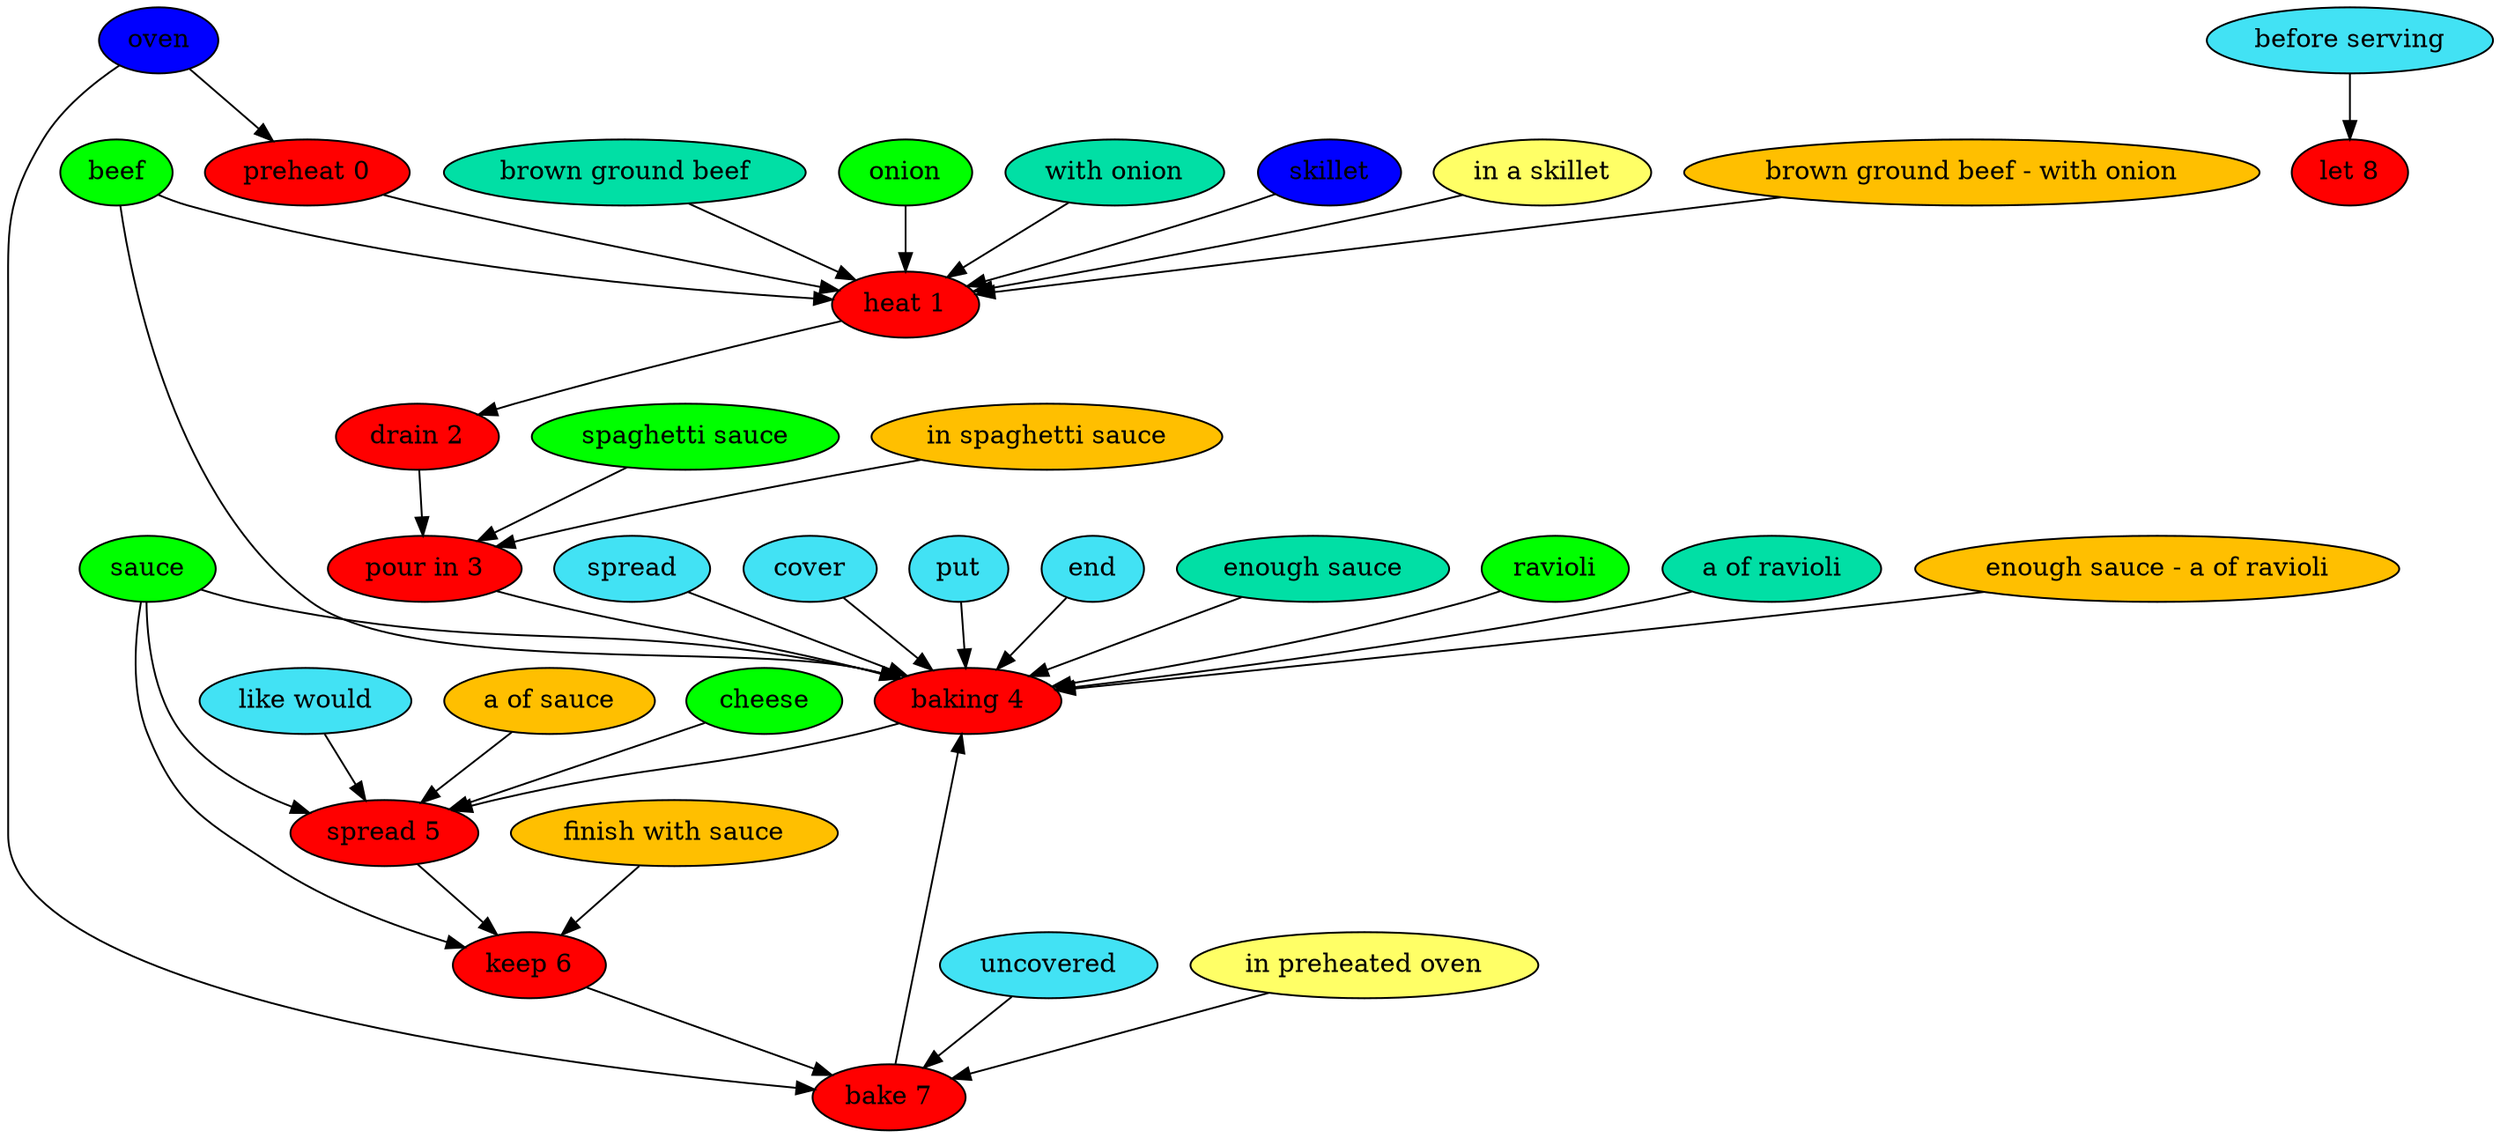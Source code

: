 digraph G {
"preheat 0" [style=filled, fillcolor=red];
oven [style=filled, fillcolor="#0000ff"];
oven -> "preheat 0";
"heat 1" [style=filled, fillcolor=red];
beef [style=filled, fillcolor=green];
beef -> "heat 1";
"brown ground beef" [style=filled, fillcolor="#01DFA5"];
"brown ground beef" -> "heat 1";
onion [style=filled, fillcolor=green];
onion -> "heat 1";
"with onion" [style=filled, fillcolor="#01DFA5"];
"with onion" -> "heat 1";
skillet [style=filled, fillcolor="#0000ff"];
skillet -> "heat 1";
"in a skillet" [style=filled, fillcolor="#ffff66"];
"in a skillet" -> "heat 1";
"brown ground beef - with onion" [style=filled, fillcolor="#FFBF00"];
"brown ground beef - with onion" -> "heat 1";
"drain 2" [style=filled, fillcolor=red];
"pour in 3" [style=filled, fillcolor=red];
"spaghetti sauce" [style=filled, fillcolor=green];
"spaghetti sauce" -> "pour in 3";
"in spaghetti sauce" [style=filled, fillcolor="#01DFA5"];
"in spaghetti sauce" -> "pour in 3";
"in spaghetti sauce" [style=filled, fillcolor="#FFBF00"];
"baking 4" [style=filled, fillcolor=red];
spread [style=filled, fillcolor="#42e2f4"];
spread -> "baking 4";
cover [style=filled, fillcolor="#42e2f4"];
cover -> "baking 4";
put [style=filled, fillcolor="#42e2f4"];
put -> "baking 4";
end [style=filled, fillcolor="#42e2f4"];
end -> "baking 4";
sauce [style=filled, fillcolor=green];
sauce -> "baking 4";
"enough sauce" [style=filled, fillcolor="#01DFA5"];
"enough sauce" -> "baking 4";
beef [style=filled, fillcolor=green];
beef -> "baking 4";
ravioli [style=filled, fillcolor=green];
ravioli -> "baking 4";
"a of ravioli" [style=filled, fillcolor="#01DFA5"];
"a of ravioli" -> "baking 4";
"enough sauce - a of ravioli" [style=filled, fillcolor="#FFBF00"];
"enough sauce - a of ravioli" -> "baking 4";
"spread 5" [style=filled, fillcolor=red];
"like would" [style=filled, fillcolor="#42e2f4"];
"like would" -> "spread 5";
sauce [style=filled, fillcolor=green];
sauce -> "spread 5";
"a of sauce" [style=filled, fillcolor="#01DFA5"];
"a of sauce" -> "spread 5";
cheese [style=filled, fillcolor=green];
cheese -> "spread 5";
"a of sauce" [style=filled, fillcolor="#FFBF00"];
"keep 6" [style=filled, fillcolor=red];
sauce [style=filled, fillcolor=green];
sauce -> "keep 6";
"finish with sauce" [style=filled, fillcolor="#01DFA5"];
"finish with sauce" -> "keep 6";
"finish with sauce" [style=filled, fillcolor="#FFBF00"];
"bake 7" [style=filled, fillcolor=red];
uncovered [style=filled, fillcolor="#42e2f4"];
uncovered -> "bake 7";
oven [style=filled, fillcolor="#0000ff"];
oven -> "bake 7";
"in preheated oven" [style=filled, fillcolor="#ffff66"];
"in preheated oven" -> "bake 7";
"let 8" [style=filled, fillcolor=red];
"before serving" [style=filled, fillcolor="#42e2f4"];
"before serving" -> "let 8";
"preheat 0" -> "heat 1";
"heat 1" -> "drain 2";
"drain 2" -> "pour in 3";
"pour in 3" -> "baking 4";
"baking 4" -> "spread 5";
"spread 5" -> "keep 6";
"keep 6" -> "bake 7";
"bake 7" -> "baking 4";
}
